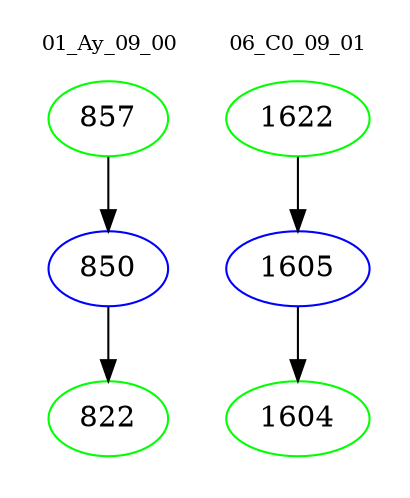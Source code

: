 digraph{
subgraph cluster_0 {
color = white
label = "01_Ay_09_00";
fontsize=10;
T0_857 [label="857", color="green"]
T0_857 -> T0_850 [color="black"]
T0_850 [label="850", color="blue"]
T0_850 -> T0_822 [color="black"]
T0_822 [label="822", color="green"]
}
subgraph cluster_1 {
color = white
label = "06_C0_09_01";
fontsize=10;
T1_1622 [label="1622", color="green"]
T1_1622 -> T1_1605 [color="black"]
T1_1605 [label="1605", color="blue"]
T1_1605 -> T1_1604 [color="black"]
T1_1604 [label="1604", color="green"]
}
}
